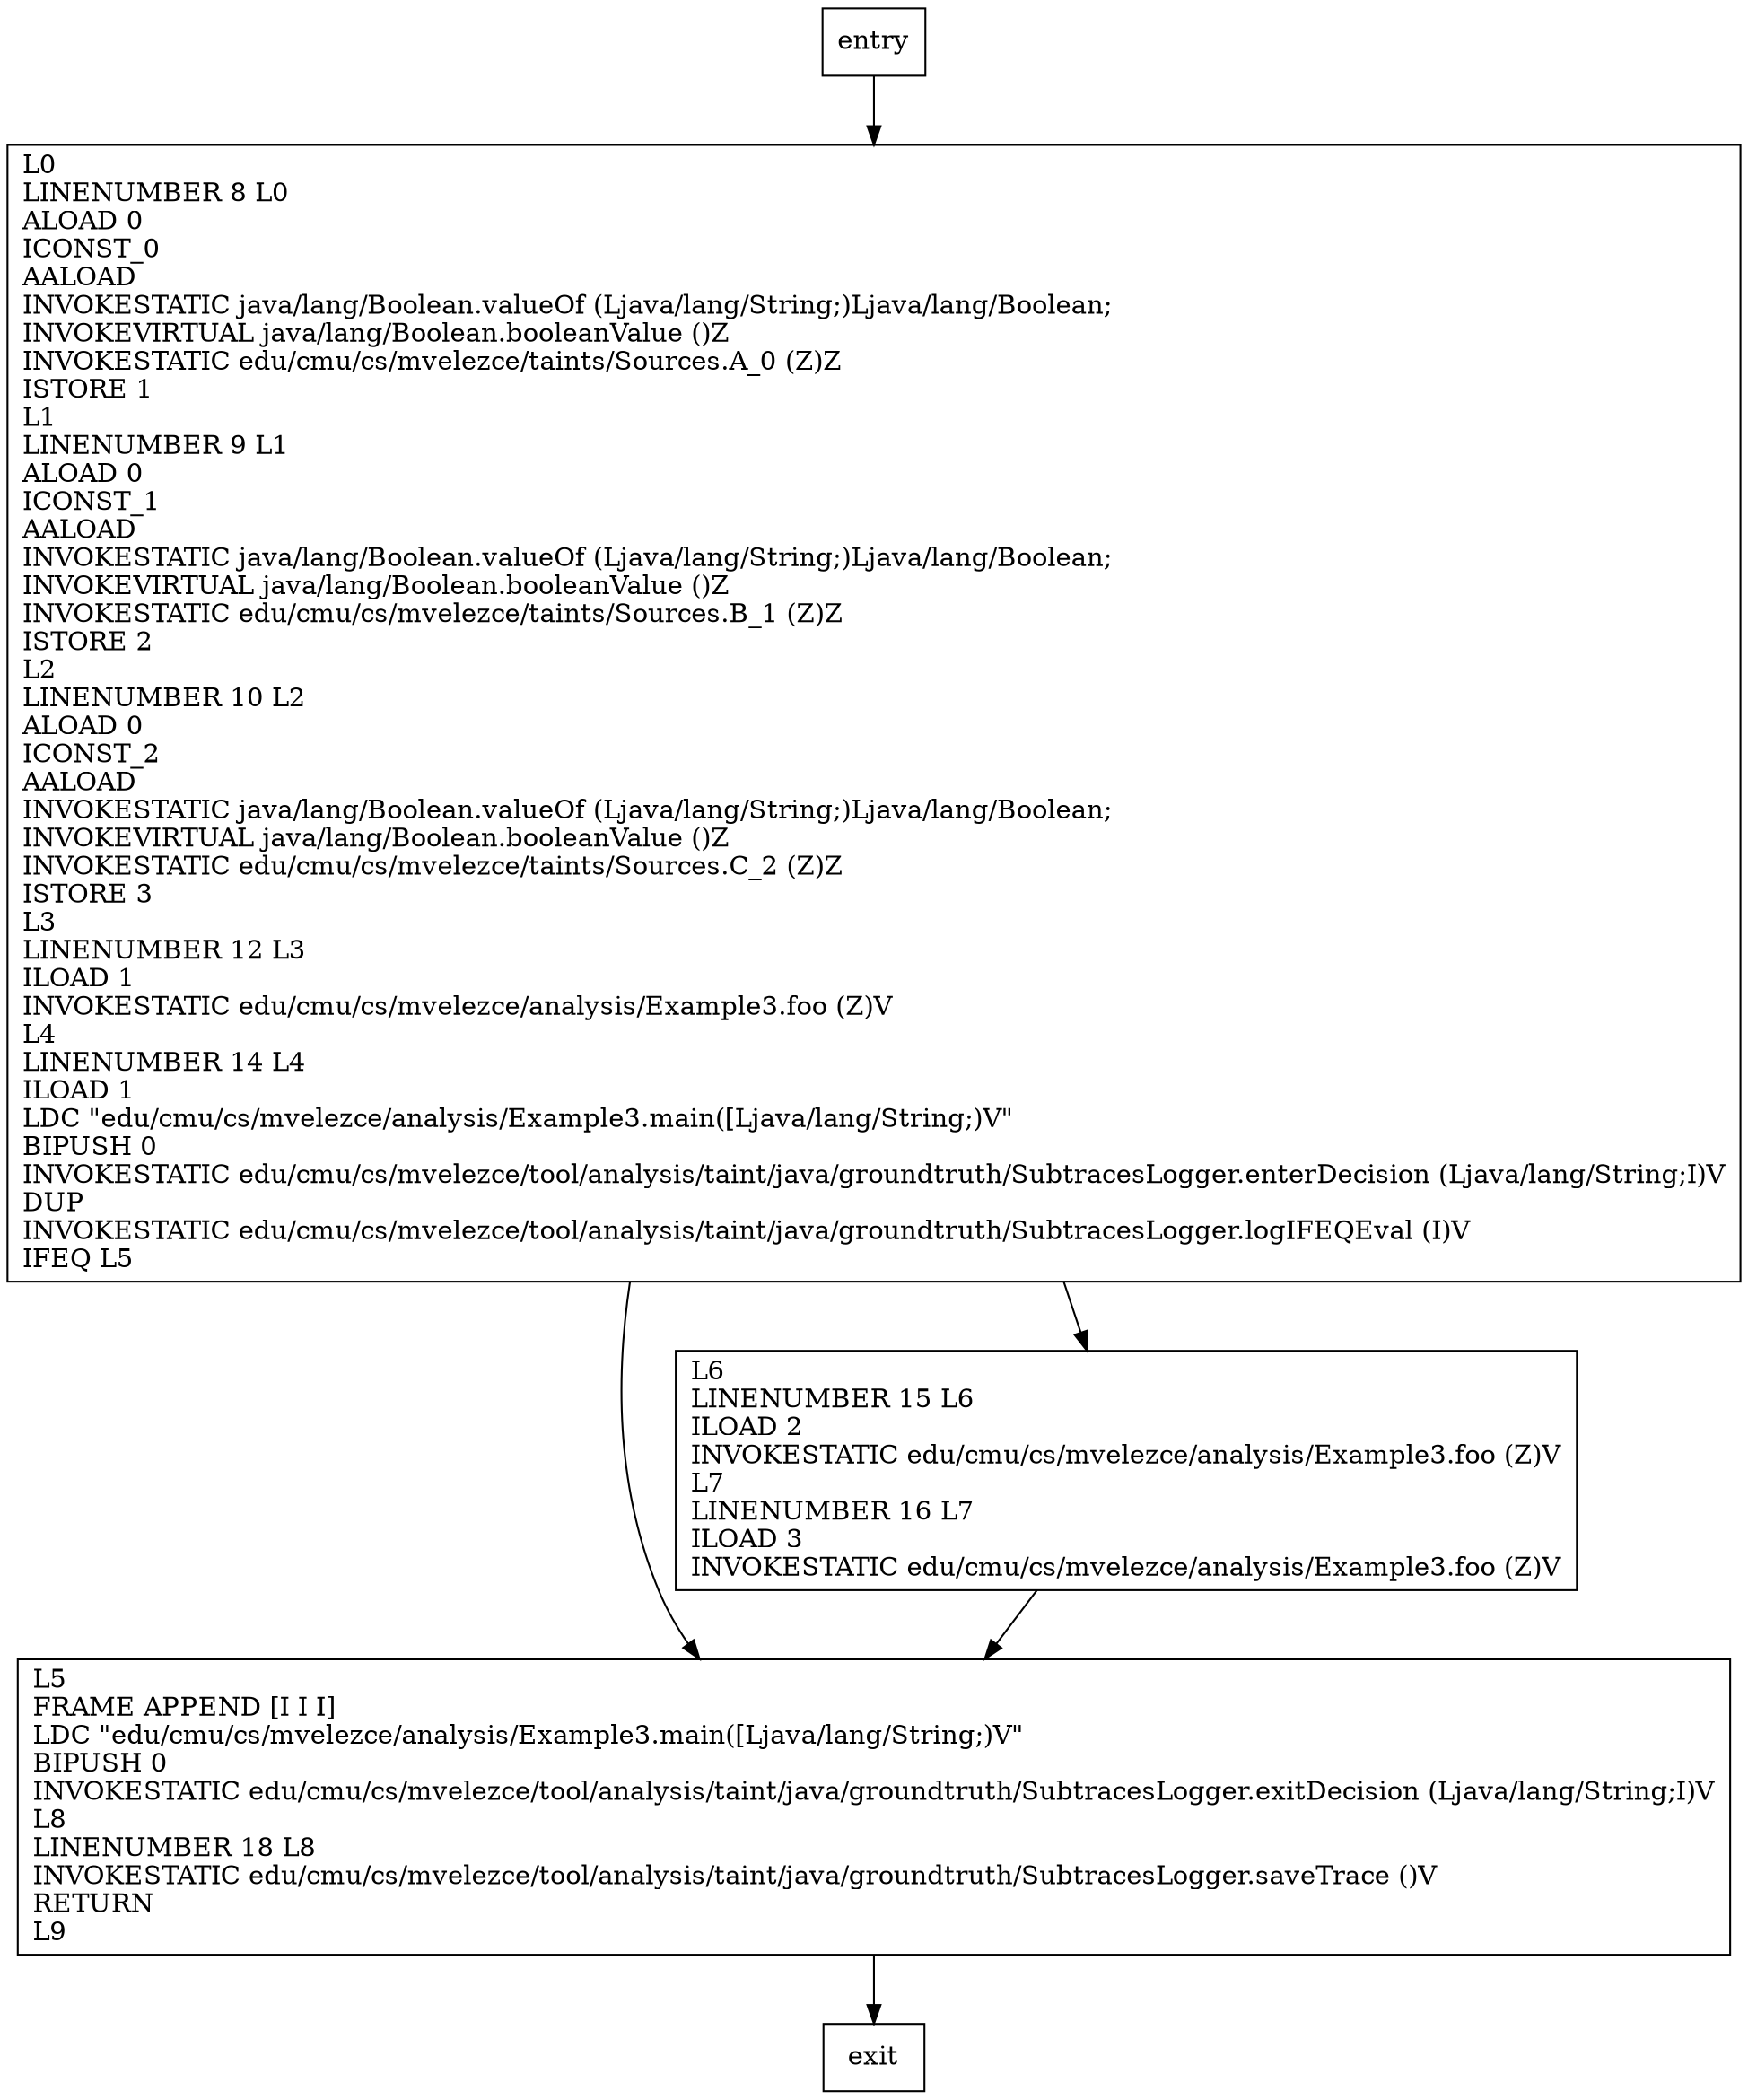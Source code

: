 digraph main {
node [shape=record];
691650464 [label="L5\lFRAME APPEND [I I I]\lLDC \"edu/cmu/cs/mvelezce/analysis/Example3.main([Ljava/lang/String;)V\"\lBIPUSH 0\lINVOKESTATIC edu/cmu/cs/mvelezce/tool/analysis/taint/java/groundtruth/SubtracesLogger.exitDecision (Ljava/lang/String;I)V\lL8\lLINENUMBER 18 L8\lINVOKESTATIC edu/cmu/cs/mvelezce/tool/analysis/taint/java/groundtruth/SubtracesLogger.saveTrace ()V\lRETURN\lL9\l"];
976541258 [label="L0\lLINENUMBER 8 L0\lALOAD 0\lICONST_0\lAALOAD\lINVOKESTATIC java/lang/Boolean.valueOf (Ljava/lang/String;)Ljava/lang/Boolean;\lINVOKEVIRTUAL java/lang/Boolean.booleanValue ()Z\lINVOKESTATIC edu/cmu/cs/mvelezce/taints/Sources.A_0 (Z)Z\lISTORE 1\lL1\lLINENUMBER 9 L1\lALOAD 0\lICONST_1\lAALOAD\lINVOKESTATIC java/lang/Boolean.valueOf (Ljava/lang/String;)Ljava/lang/Boolean;\lINVOKEVIRTUAL java/lang/Boolean.booleanValue ()Z\lINVOKESTATIC edu/cmu/cs/mvelezce/taints/Sources.B_1 (Z)Z\lISTORE 2\lL2\lLINENUMBER 10 L2\lALOAD 0\lICONST_2\lAALOAD\lINVOKESTATIC java/lang/Boolean.valueOf (Ljava/lang/String;)Ljava/lang/Boolean;\lINVOKEVIRTUAL java/lang/Boolean.booleanValue ()Z\lINVOKESTATIC edu/cmu/cs/mvelezce/taints/Sources.C_2 (Z)Z\lISTORE 3\lL3\lLINENUMBER 12 L3\lILOAD 1\lINVOKESTATIC edu/cmu/cs/mvelezce/analysis/Example3.foo (Z)V\lL4\lLINENUMBER 14 L4\lILOAD 1\lLDC \"edu/cmu/cs/mvelezce/analysis/Example3.main([Ljava/lang/String;)V\"\lBIPUSH 0\lINVOKESTATIC edu/cmu/cs/mvelezce/tool/analysis/taint/java/groundtruth/SubtracesLogger.enterDecision (Ljava/lang/String;I)V\lDUP\lINVOKESTATIC edu/cmu/cs/mvelezce/tool/analysis/taint/java/groundtruth/SubtracesLogger.logIFEQEval (I)V\lIFEQ L5\l"];
1072612272 [label="L6\lLINENUMBER 15 L6\lILOAD 2\lINVOKESTATIC edu/cmu/cs/mvelezce/analysis/Example3.foo (Z)V\lL7\lLINENUMBER 16 L7\lILOAD 3\lINVOKESTATIC edu/cmu/cs/mvelezce/analysis/Example3.foo (Z)V\l"];
entry;
exit;
entry -> 976541258;
691650464 -> exit;
976541258 -> 691650464;
976541258 -> 1072612272;
1072612272 -> 691650464;
}
